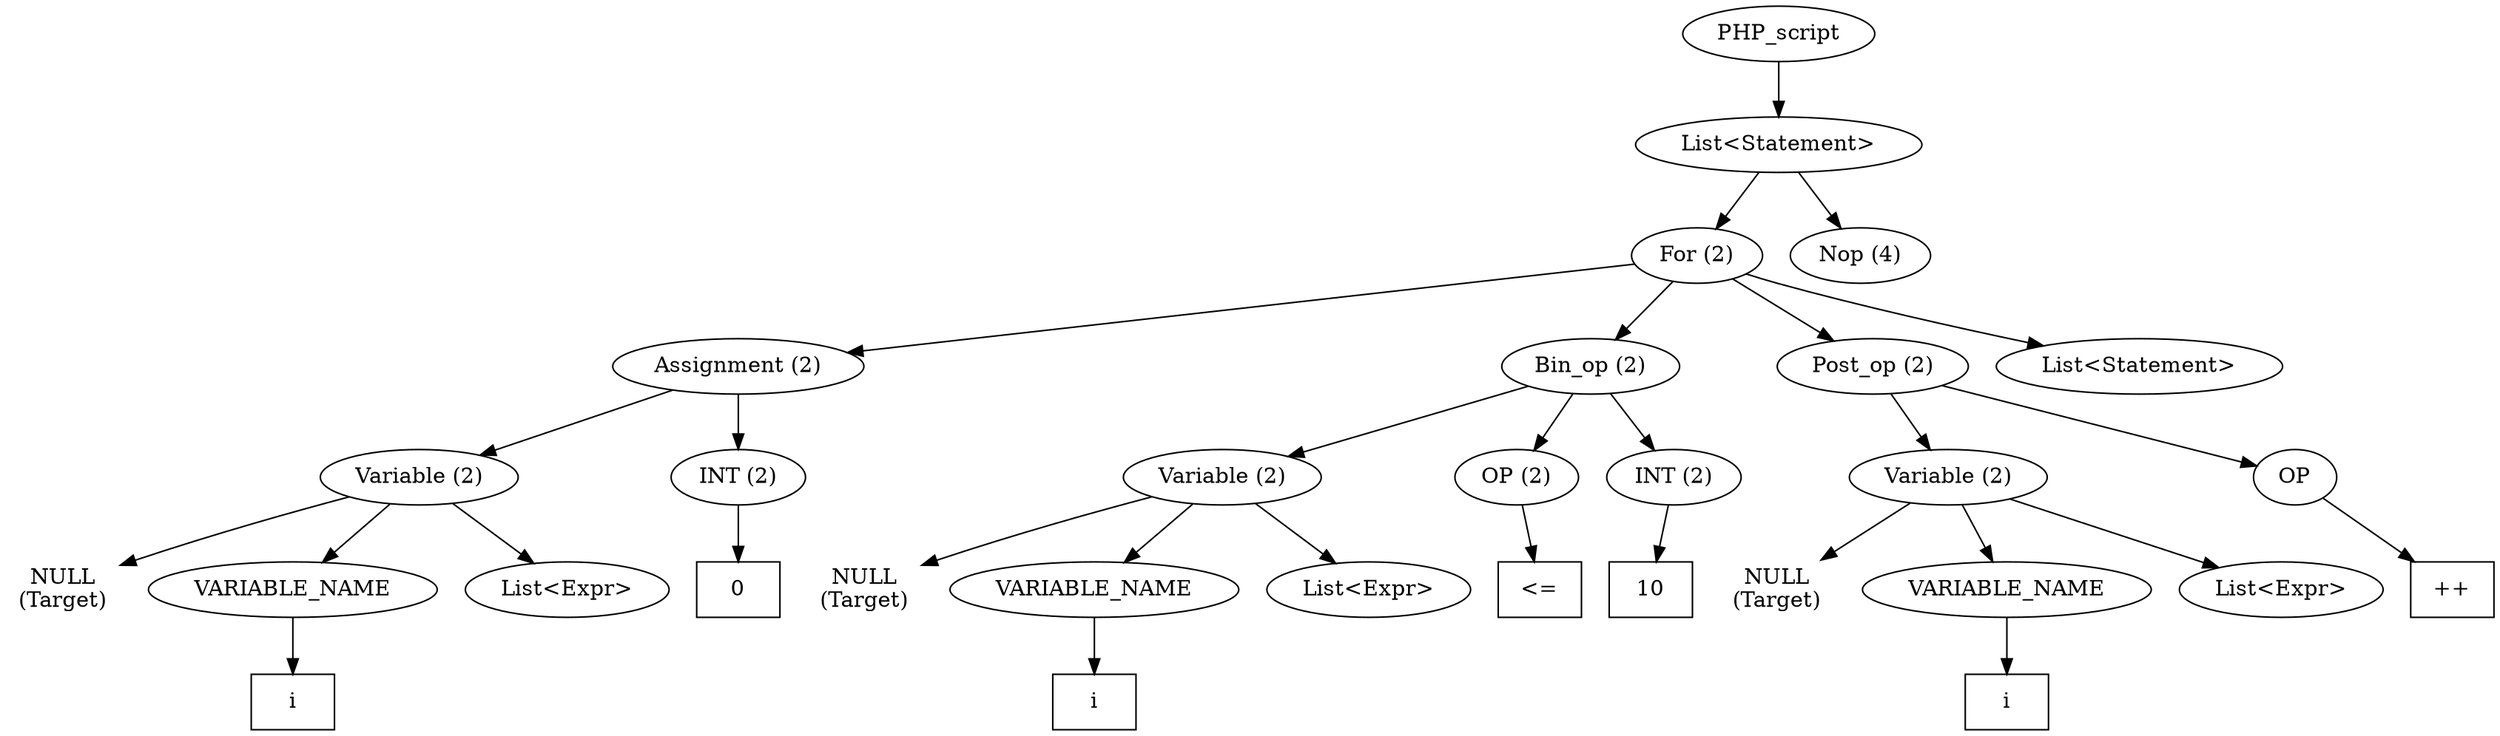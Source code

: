 /*
 * AST in dot format generated by phc -- the PHP compiler
 */

digraph AST {
ordering=out;
node_0 [label="PHP_script"];
node_1 [label="List<Statement>"];
node_0 -> node_1;
node_2 [label="For (2)"];
node_1 -> node_2;
node_3 [label="Assignment (2)"];
node_2 -> node_3;
node_4 [label="Variable (2)"];
node_3 -> node_4;
node_5 [label="NULL\n(Target)", shape=plaintext]
node_4 -> node_5;
node_6 [label="VARIABLE_NAME"];
node_4 -> node_6;
node_7 [label="i", shape=box]
node_6 -> node_7;
node_8 [label="List<Expr>"];
node_4 -> node_8;
node_9 [label="INT (2)"];
node_3 -> node_9;
node_10 [label="0", shape=box]
node_9 -> node_10;
node_11 [label="Bin_op (2)"];
node_2 -> node_11;
node_12 [label="Variable (2)"];
node_11 -> node_12;
node_13 [label="NULL\n(Target)", shape=plaintext]
node_12 -> node_13;
node_14 [label="VARIABLE_NAME"];
node_12 -> node_14;
node_15 [label="i", shape=box]
node_14 -> node_15;
node_16 [label="List<Expr>"];
node_12 -> node_16;
node_17 [label="OP (2)"];
node_11 -> node_17;
node_18 [label="<=", shape=box]
node_17 -> node_18;
node_19 [label="INT (2)"];
node_11 -> node_19;
node_20 [label="10", shape=box]
node_19 -> node_20;
node_21 [label="Post_op (2)"];
node_2 -> node_21;
node_22 [label="Variable (2)"];
node_21 -> node_22;
node_23 [label="NULL\n(Target)", shape=plaintext]
node_22 -> node_23;
node_24 [label="VARIABLE_NAME"];
node_22 -> node_24;
node_25 [label="i", shape=box]
node_24 -> node_25;
node_26 [label="List<Expr>"];
node_22 -> node_26;
node_27 [label="OP"];
node_21 -> node_27;
node_28 [label="++", shape=box]
node_27 -> node_28;
node_29 [label="List<Statement>"];
node_2 -> node_29;
node_30 [label="Nop (4)"];
node_1 -> node_30;
}